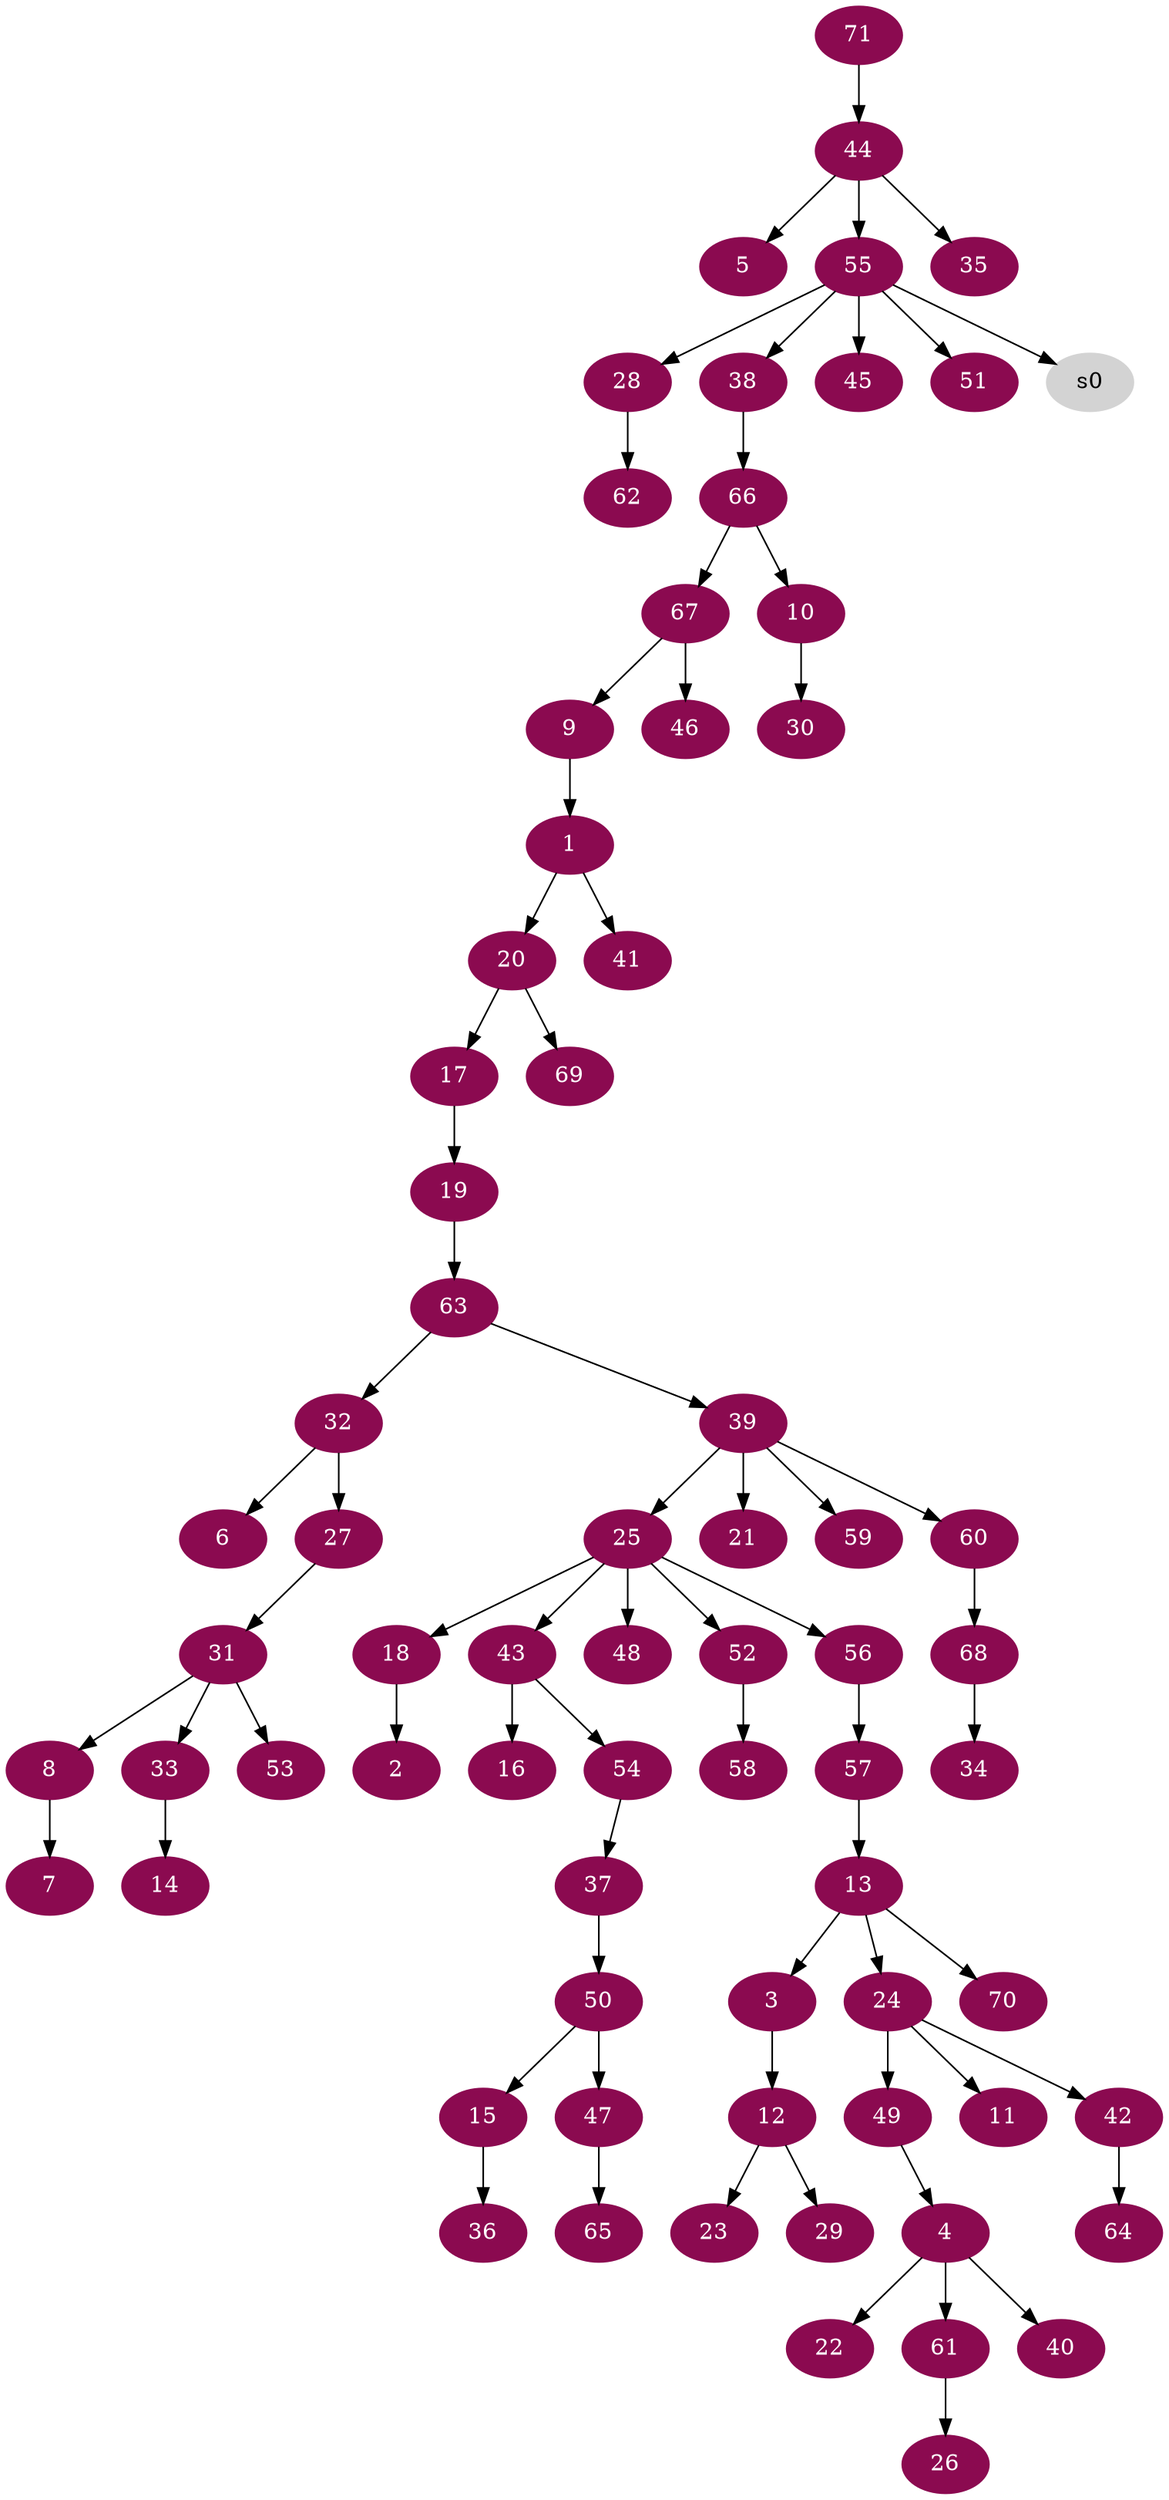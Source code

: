 digraph G {
node [color=deeppink4, style=filled, fontcolor=white];
9 -> 1;
18 -> 2;
13 -> 3;
49 -> 4;
44 -> 5;
32 -> 6;
8 -> 7;
31 -> 8;
67 -> 9;
66 -> 10;
24 -> 11;
3 -> 12;
57 -> 13;
33 -> 14;
50 -> 15;
43 -> 16;
20 -> 17;
25 -> 18;
17 -> 19;
1 -> 20;
39 -> 21;
4 -> 22;
12 -> 23;
13 -> 24;
39 -> 25;
61 -> 26;
32 -> 27;
55 -> 28;
12 -> 29;
10 -> 30;
27 -> 31;
63 -> 32;
31 -> 33;
68 -> 34;
44 -> 35;
15 -> 36;
54 -> 37;
55 -> 38;
63 -> 39;
4 -> 40;
1 -> 41;
24 -> 42;
25 -> 43;
71 -> 44;
55 -> 45;
67 -> 46;
50 -> 47;
25 -> 48;
24 -> 49;
37 -> 50;
55 -> 51;
25 -> 52;
31 -> 53;
43 -> 54;
44 -> 55;
25 -> 56;
56 -> 57;
52 -> 58;
39 -> 59;
39 -> 60;
4 -> 61;
28 -> 62;
19 -> 63;
42 -> 64;
47 -> 65;
38 -> 66;
66 -> 67;
60 -> 68;
20 -> 69;
13 -> 70;
node [color=lightgrey, style=filled, fontcolor=black];
55 -> s0;
}
